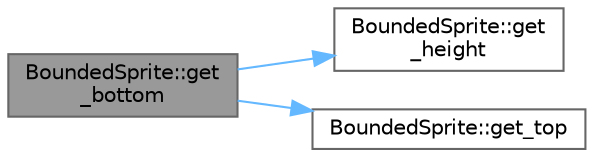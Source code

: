 digraph "BoundedSprite::get_bottom"
{
 // LATEX_PDF_SIZE
  bgcolor="transparent";
  edge [fontname=Helvetica,fontsize=10,labelfontname=Helvetica,labelfontsize=10];
  node [fontname=Helvetica,fontsize=10,shape=box,height=0.2,width=0.4];
  rankdir="LR";
  Node1 [id="Node000001",label="BoundedSprite::get\l_bottom",height=0.2,width=0.4,color="gray40", fillcolor="grey60", style="filled", fontcolor="black",tooltip=" "];
  Node1 -> Node2 [id="edge1_Node000001_Node000002",color="steelblue1",style="solid",tooltip=" "];
  Node2 [id="Node000002",label="BoundedSprite::get\l_height",height=0.2,width=0.4,color="grey40", fillcolor="white", style="filled",URL="$d2/d1f/classBoundedSprite.html#abe2338f123f6410aecdffdf62562ed9d",tooltip=" "];
  Node1 -> Node3 [id="edge2_Node000001_Node000003",color="steelblue1",style="solid",tooltip=" "];
  Node3 [id="Node000003",label="BoundedSprite::get_top",height=0.2,width=0.4,color="grey40", fillcolor="white", style="filled",URL="$d2/d1f/classBoundedSprite.html#aee40993514ca362913e5c54381e39873",tooltip=" "];
}
